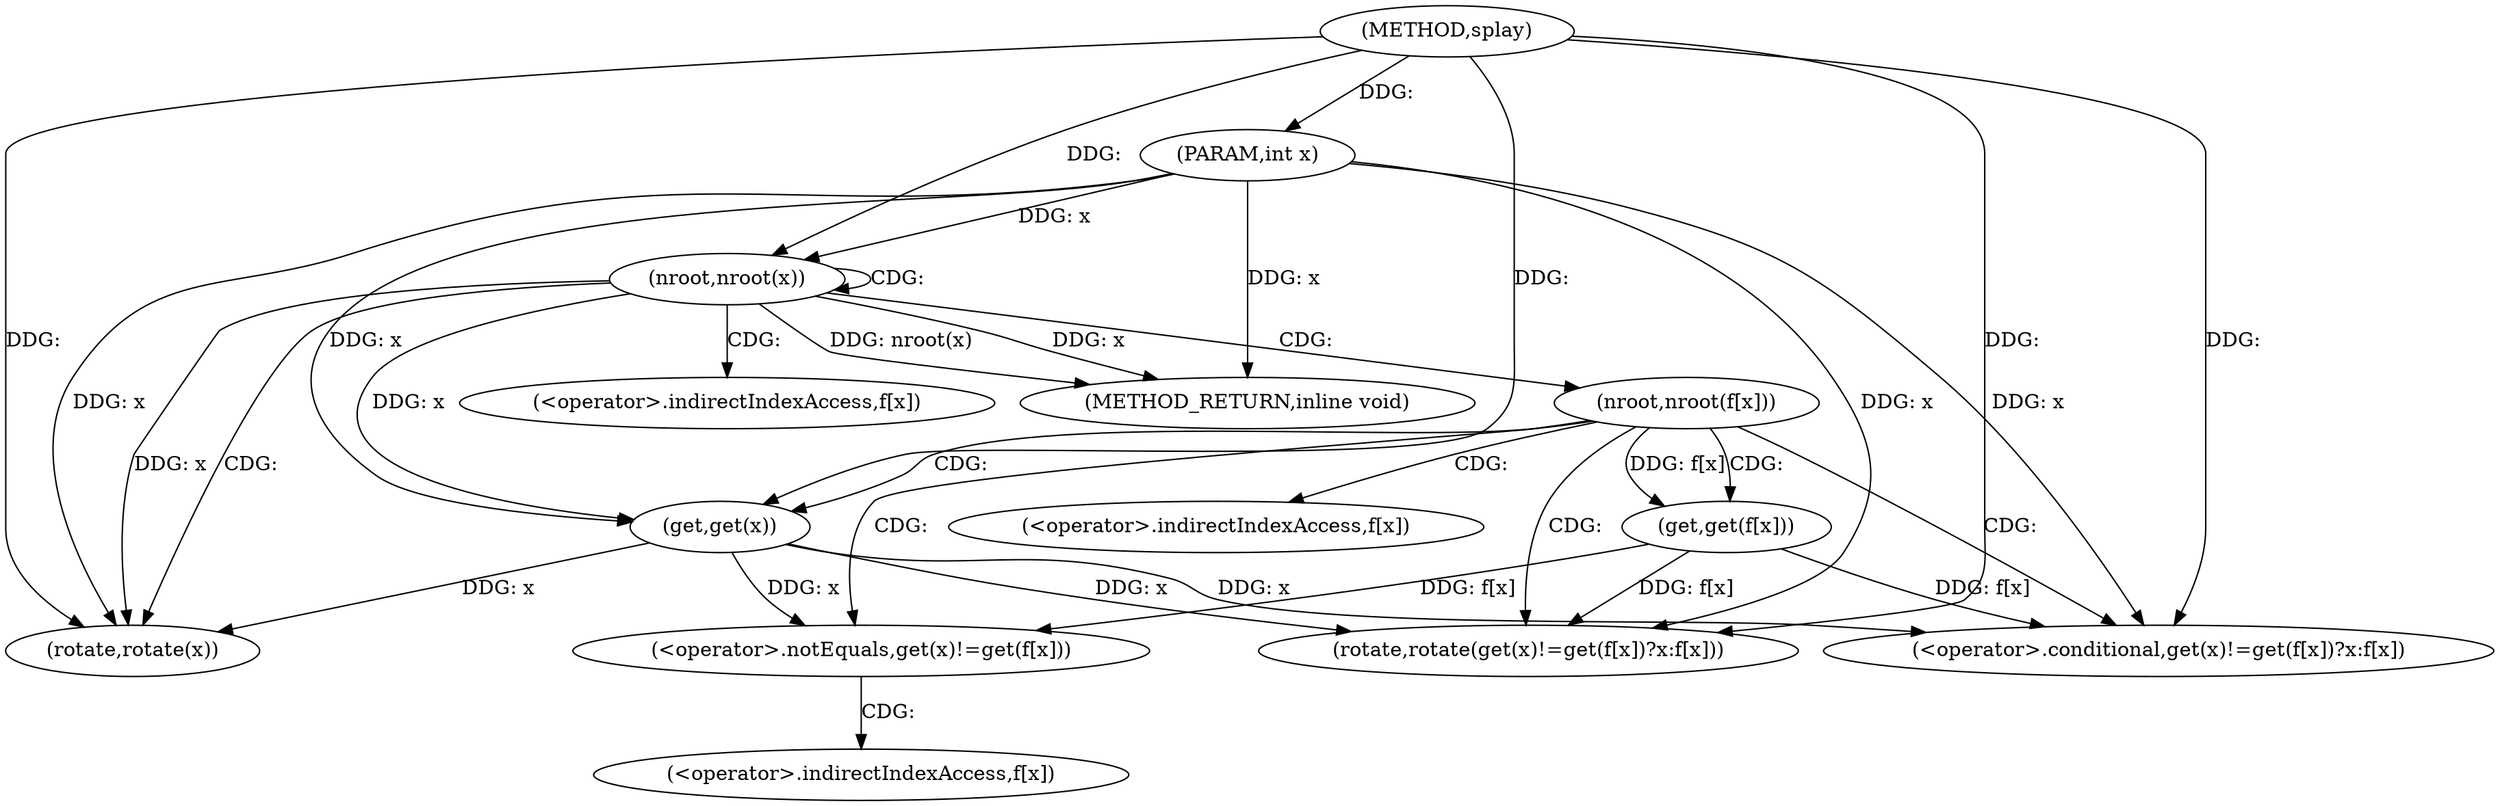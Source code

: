 digraph "splay" {  
"1000528" [label = "(METHOD,splay)" ]
"1000555" [label = "(METHOD_RETURN,inline void)" ]
"1000529" [label = "(PARAM,int x)" ]
"1000532" [label = "(nroot,nroot(x))" ]
"1000553" [label = "(rotate,rotate(x))" ]
"1000536" [label = "(nroot,nroot(f[x]))" ]
"1000540" [label = "(rotate,rotate(get(x)!=get(f[x])?x:f[x]))" ]
"1000541" [label = "(<operator>.conditional,get(x)!=get(f[x])?x:f[x])" ]
"1000542" [label = "(<operator>.notEquals,get(x)!=get(f[x]))" ]
"1000543" [label = "(get,get(x))" ]
"1000545" [label = "(get,get(f[x]))" ]
"1000537" [label = "(<operator>.indirectIndexAccess,f[x])" ]
"1000550" [label = "(<operator>.indirectIndexAccess,f[x])" ]
"1000546" [label = "(<operator>.indirectIndexAccess,f[x])" ]
  "1000529" -> "1000555"  [ label = "DDG: x"] 
  "1000532" -> "1000555"  [ label = "DDG: x"] 
  "1000532" -> "1000555"  [ label = "DDG: nroot(x)"] 
  "1000528" -> "1000529"  [ label = "DDG: "] 
  "1000529" -> "1000532"  [ label = "DDG: x"] 
  "1000528" -> "1000532"  [ label = "DDG: "] 
  "1000532" -> "1000553"  [ label = "DDG: x"] 
  "1000529" -> "1000553"  [ label = "DDG: x"] 
  "1000528" -> "1000553"  [ label = "DDG: "] 
  "1000543" -> "1000553"  [ label = "DDG: x"] 
  "1000545" -> "1000540"  [ label = "DDG: f[x]"] 
  "1000543" -> "1000540"  [ label = "DDG: x"] 
  "1000529" -> "1000540"  [ label = "DDG: x"] 
  "1000528" -> "1000540"  [ label = "DDG: "] 
  "1000543" -> "1000541"  [ label = "DDG: x"] 
  "1000529" -> "1000541"  [ label = "DDG: x"] 
  "1000528" -> "1000541"  [ label = "DDG: "] 
  "1000545" -> "1000541"  [ label = "DDG: f[x]"] 
  "1000543" -> "1000542"  [ label = "DDG: x"] 
  "1000545" -> "1000542"  [ label = "DDG: f[x]"] 
  "1000532" -> "1000543"  [ label = "DDG: x"] 
  "1000529" -> "1000543"  [ label = "DDG: x"] 
  "1000528" -> "1000543"  [ label = "DDG: "] 
  "1000536" -> "1000545"  [ label = "DDG: f[x]"] 
  "1000532" -> "1000532"  [ label = "CDG: "] 
  "1000532" -> "1000537"  [ label = "CDG: "] 
  "1000532" -> "1000553"  [ label = "CDG: "] 
  "1000532" -> "1000536"  [ label = "CDG: "] 
  "1000536" -> "1000545"  [ label = "CDG: "] 
  "1000536" -> "1000540"  [ label = "CDG: "] 
  "1000536" -> "1000541"  [ label = "CDG: "] 
  "1000536" -> "1000546"  [ label = "CDG: "] 
  "1000536" -> "1000543"  [ label = "CDG: "] 
  "1000536" -> "1000542"  [ label = "CDG: "] 
  "1000542" -> "1000550"  [ label = "CDG: "] 
}
